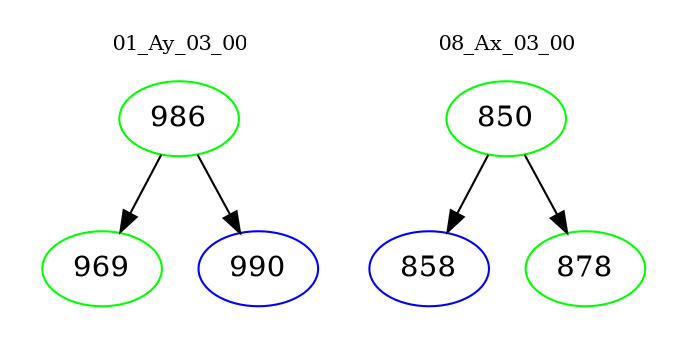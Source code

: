 digraph{
subgraph cluster_0 {
color = white
label = "01_Ay_03_00";
fontsize=10;
T0_986 [label="986", color="green"]
T0_986 -> T0_969 [color="black"]
T0_969 [label="969", color="green"]
T0_986 -> T0_990 [color="black"]
T0_990 [label="990", color="blue"]
}
subgraph cluster_1 {
color = white
label = "08_Ax_03_00";
fontsize=10;
T1_850 [label="850", color="green"]
T1_850 -> T1_858 [color="black"]
T1_858 [label="858", color="blue"]
T1_850 -> T1_878 [color="black"]
T1_878 [label="878", color="green"]
}
}
